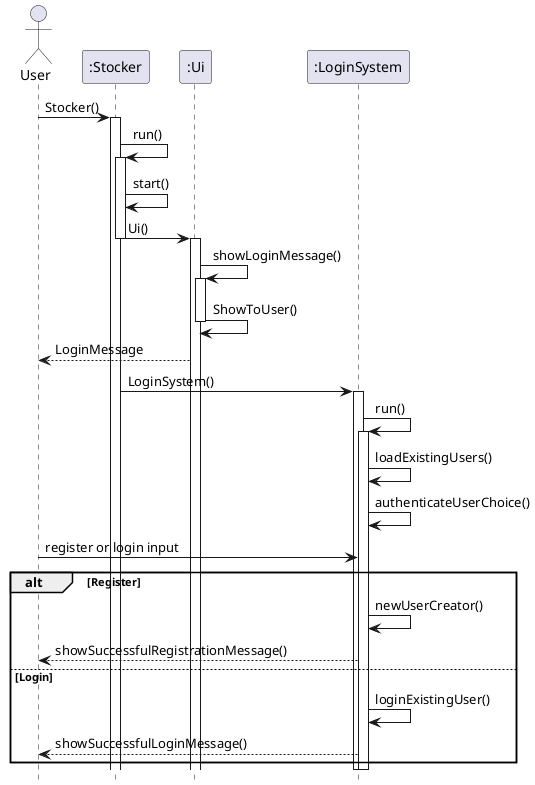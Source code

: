 @startuml
'https://plantuml.com/sequence-diagram

hide footbox
actor User
Participant ":Stocker" as Stocker
Participant ":Ui" as Ui
Participant ":LoginSystem" as LoginSystem

User -> Stocker :  Stocker()
activate Stocker
Stocker -> Stocker : run()
activate Stocker
Stocker -> Stocker :start()
Stocker -> Ui :  Ui()
deactivate Stocker

activate Ui
Ui -> Ui : showLoginMessage()
activate Ui
Ui -> Ui : ShowToUser()
deactivate Ui
Ui --> User : LoginMessage

Stocker -> LoginSystem :LoginSystem()
activate LoginSystem
LoginSystem -> LoginSystem : run()
activate LoginSystem
LoginSystem -> LoginSystem : loadExistingUsers()
LoginSystem -> LoginSystem: authenticateUserChoice()
User -> LoginSystem : register or login input

alt  Register

LoginSystem -> LoginSystem : newUserCreator()
LoginSystem --> User : showSuccessfulRegistrationMessage()

else Login
LoginSystem ->LoginSystem : loginExistingUser()
LoginSystem --> User: showSuccessfulLoginMessage()

end
deactivate LoginSystem

deactivate LoginSystem

@enduml